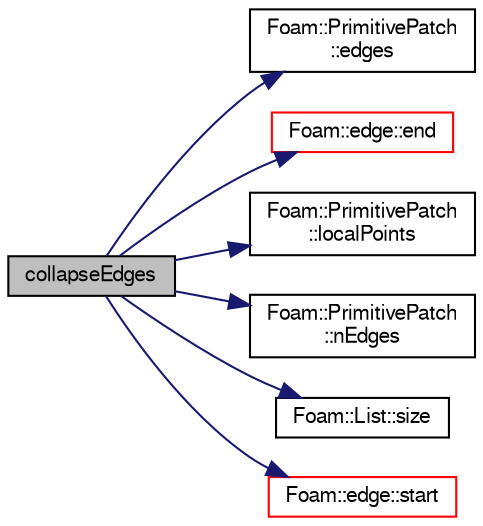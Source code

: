 digraph "collapseEdges"
{
  bgcolor="transparent";
  edge [fontname="FreeSans",fontsize="10",labelfontname="FreeSans",labelfontsize="10"];
  node [fontname="FreeSans",fontsize="10",shape=record];
  rankdir="LR";
  Node694 [label="collapseEdges",height=0.2,width=0.4,color="black", fillcolor="grey75", style="filled", fontcolor="black"];
  Node694 -> Node695 [color="midnightblue",fontsize="10",style="solid",fontname="FreeSans"];
  Node695 [label="Foam::PrimitivePatch\l::edges",height=0.2,width=0.4,color="black",URL="$a27538.html#a21d764179912ddda5c6f95193c289846",tooltip="Return list of edges, address into LOCAL point list. "];
  Node694 -> Node696 [color="midnightblue",fontsize="10",style="solid",fontname="FreeSans"];
  Node696 [label="Foam::edge::end",height=0.2,width=0.4,color="red",URL="$a27210.html#a5ac1c619caccdf5bcf8c3d58a409849f",tooltip="Return end vertex label. "];
  Node694 -> Node698 [color="midnightblue",fontsize="10",style="solid",fontname="FreeSans"];
  Node698 [label="Foam::PrimitivePatch\l::localPoints",height=0.2,width=0.4,color="black",URL="$a27538.html#aca6c65ee2831bb6795149af7635640a2",tooltip="Return pointField of points in patch. "];
  Node694 -> Node699 [color="midnightblue",fontsize="10",style="solid",fontname="FreeSans"];
  Node699 [label="Foam::PrimitivePatch\l::nEdges",height=0.2,width=0.4,color="black",URL="$a27538.html#a086513bcff1a3f1684e1a3879dd90deb",tooltip="Return number of edges in patch. "];
  Node694 -> Node700 [color="midnightblue",fontsize="10",style="solid",fontname="FreeSans"];
  Node700 [label="Foam::List::size",height=0.2,width=0.4,color="black",URL="$a25694.html#a8a5f6fa29bd4b500caf186f60245b384",tooltip="Override size to be inconsistent with allocated storage. "];
  Node694 -> Node701 [color="midnightblue",fontsize="10",style="solid",fontname="FreeSans"];
  Node701 [label="Foam::edge::start",height=0.2,width=0.4,color="red",URL="$a27210.html#afe56bdd2031bbf8321e35e2330c0b990",tooltip="Return start vertex label. "];
}
